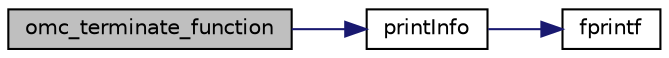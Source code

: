 digraph "omc_terminate_function"
{
  edge [fontname="Helvetica",fontsize="10",labelfontname="Helvetica",labelfontsize="10"];
  node [fontname="Helvetica",fontsize="10",shape=record];
  rankdir="LR";
  Node18 [label="omc_terminate_function",height=0.2,width=0.4,color="black", fillcolor="grey75", style="filled", fontcolor="black"];
  Node18 -> Node19 [color="midnightblue",fontsize="10",style="solid",fontname="Helvetica"];
  Node19 [label="printInfo",height=0.2,width=0.4,color="black", fillcolor="white", style="filled",URL="$d8/d3d/omc__error_8c.html#a98422acf4b870324a22228f68361c653"];
  Node19 -> Node20 [color="midnightblue",fontsize="10",style="solid",fontname="Helvetica"];
  Node20 [label="fprintf",height=0.2,width=0.4,color="black", fillcolor="white", style="filled",URL="$d2/d8c/examplehs038_8m.html#ae272956ea74f28b2f067d455fead331f"];
}
